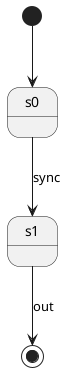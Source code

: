 @startuml

state "s0" as s0
state "s1" as s1

[*] --> s0
s0 --> s1 : sync
s1 --> [*] : out

@enduml
